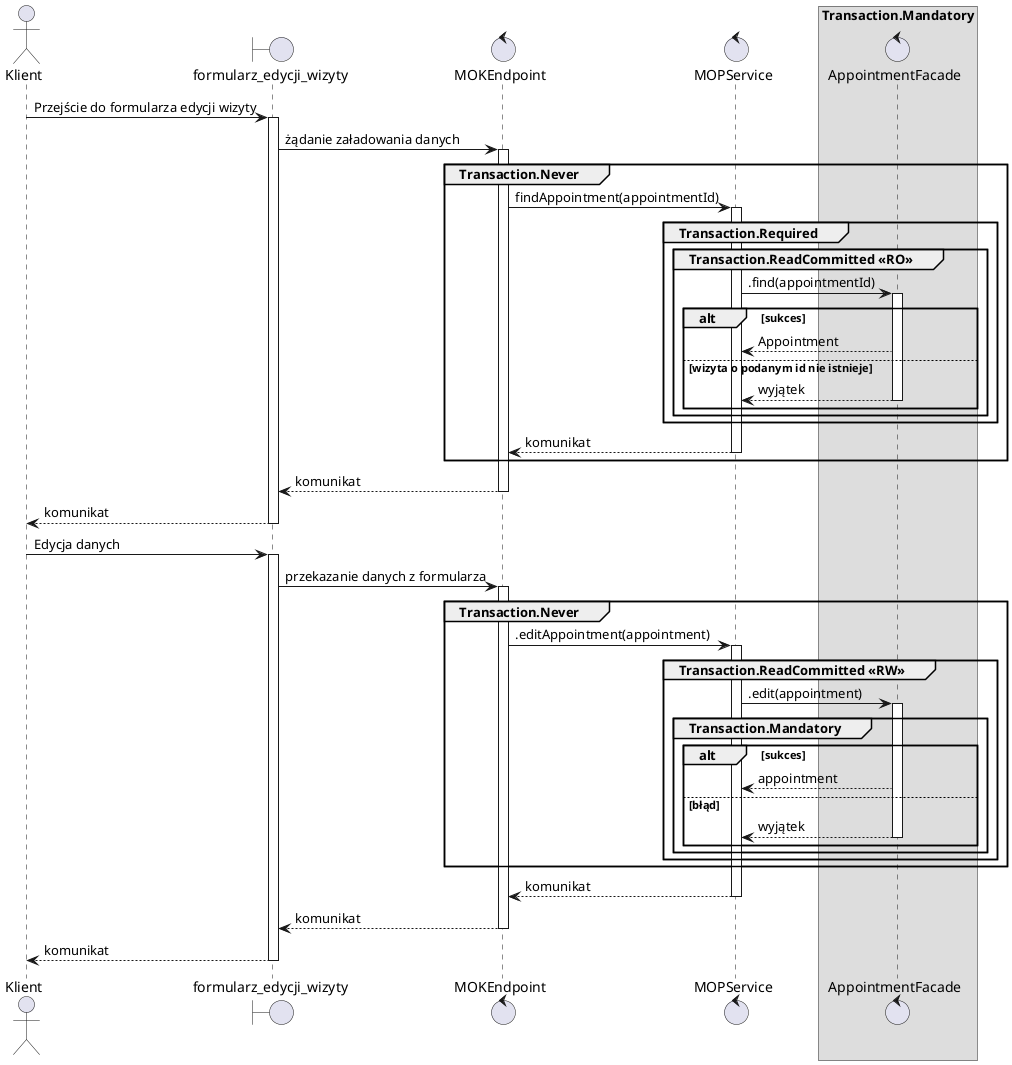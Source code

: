  @startuml MOP.11 - Edytuj swoją wizytę


actor Klient as guest
boundary formularz_edycji_wizyty as gui
control MOKEndpoint as endpoint
control MOPService as service
control AppointmentFacade as appointmentFacade

skinparam backgroundcolor transparent

guest -> gui ++ : Przejście do formularza edycji wizyty
gui -> endpoint ++ : żądanie załadowania danych

group Transaction.Never

    endpoint -> service  ++: findAppointment(appointmentId)

    group Transaction.Required
        group Transaction.ReadCommitted <<RO>>
            service -> appointmentFacade ++: .find(appointmentId)
            box Transaction.Mandatory
                participant appointmentFacade
            
                alt sukces
                    appointmentFacade --> service : Appointment
                else wizyta o podanym id nie istnieje
                    appointmentFacade --> service : wyjątek
                    deactivate
                end
                
            box
            
        end
    end
    return komunikat

end
return komunikat

return komunikat

guest -> gui ++: Edycja danych
gui -> endpoint ++: przekazanie danych z formularza
group Transaction.Never
    endpoint -> service ++: .editAppointment(appointment)
    
    group Transaction.ReadCommitted <<RW>>
        service -> appointmentFacade ++: .edit(appointment)
        group Transaction.Mandatory
            alt sukces
                appointmentFacade --> service : appointment
            else błąd
                appointmentFacade --> service : wyjątek
                deactivate
            end
        end
    end
end
return komunikat
return komunikat
return komunikat

@enduml